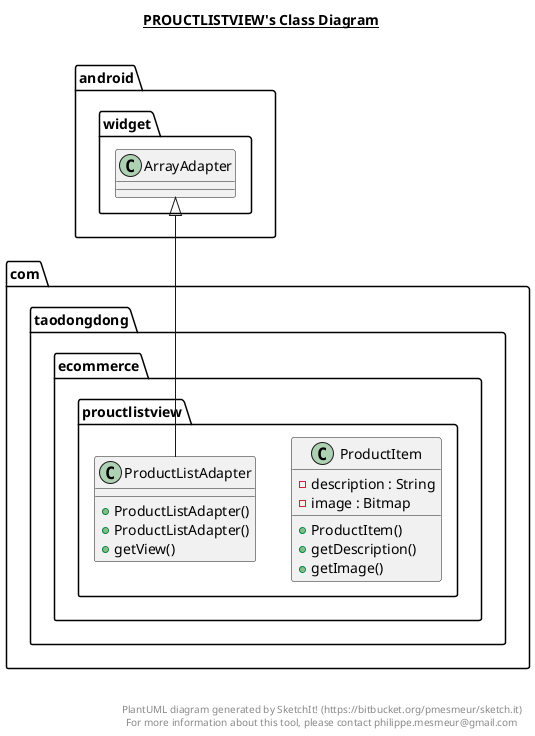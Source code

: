 @startuml

title __PROUCTLISTVIEW's Class Diagram__\n

  namespace com.taodongdong.ecommerce {
    namespace prouctlistview {
      class com.taodongdong.ecommerce.prouctlistview.ProductItem {
          - description : String
          - image : Bitmap
          + ProductItem()
          + getDescription()
          + getImage()
      }
    }
  }
  

  namespace com.taodongdong.ecommerce {
    namespace prouctlistview {
      class com.taodongdong.ecommerce.prouctlistview.ProductListAdapter {
          + ProductListAdapter()
          + ProductListAdapter()
          + getView()
      }
    }
  }
  

  com.taodongdong.ecommerce.prouctlistview.ProductListAdapter -up-|> android.widget.ArrayAdapter


right footer


PlantUML diagram generated by SketchIt! (https://bitbucket.org/pmesmeur/sketch.it)
For more information about this tool, please contact philippe.mesmeur@gmail.com
endfooter

@enduml
